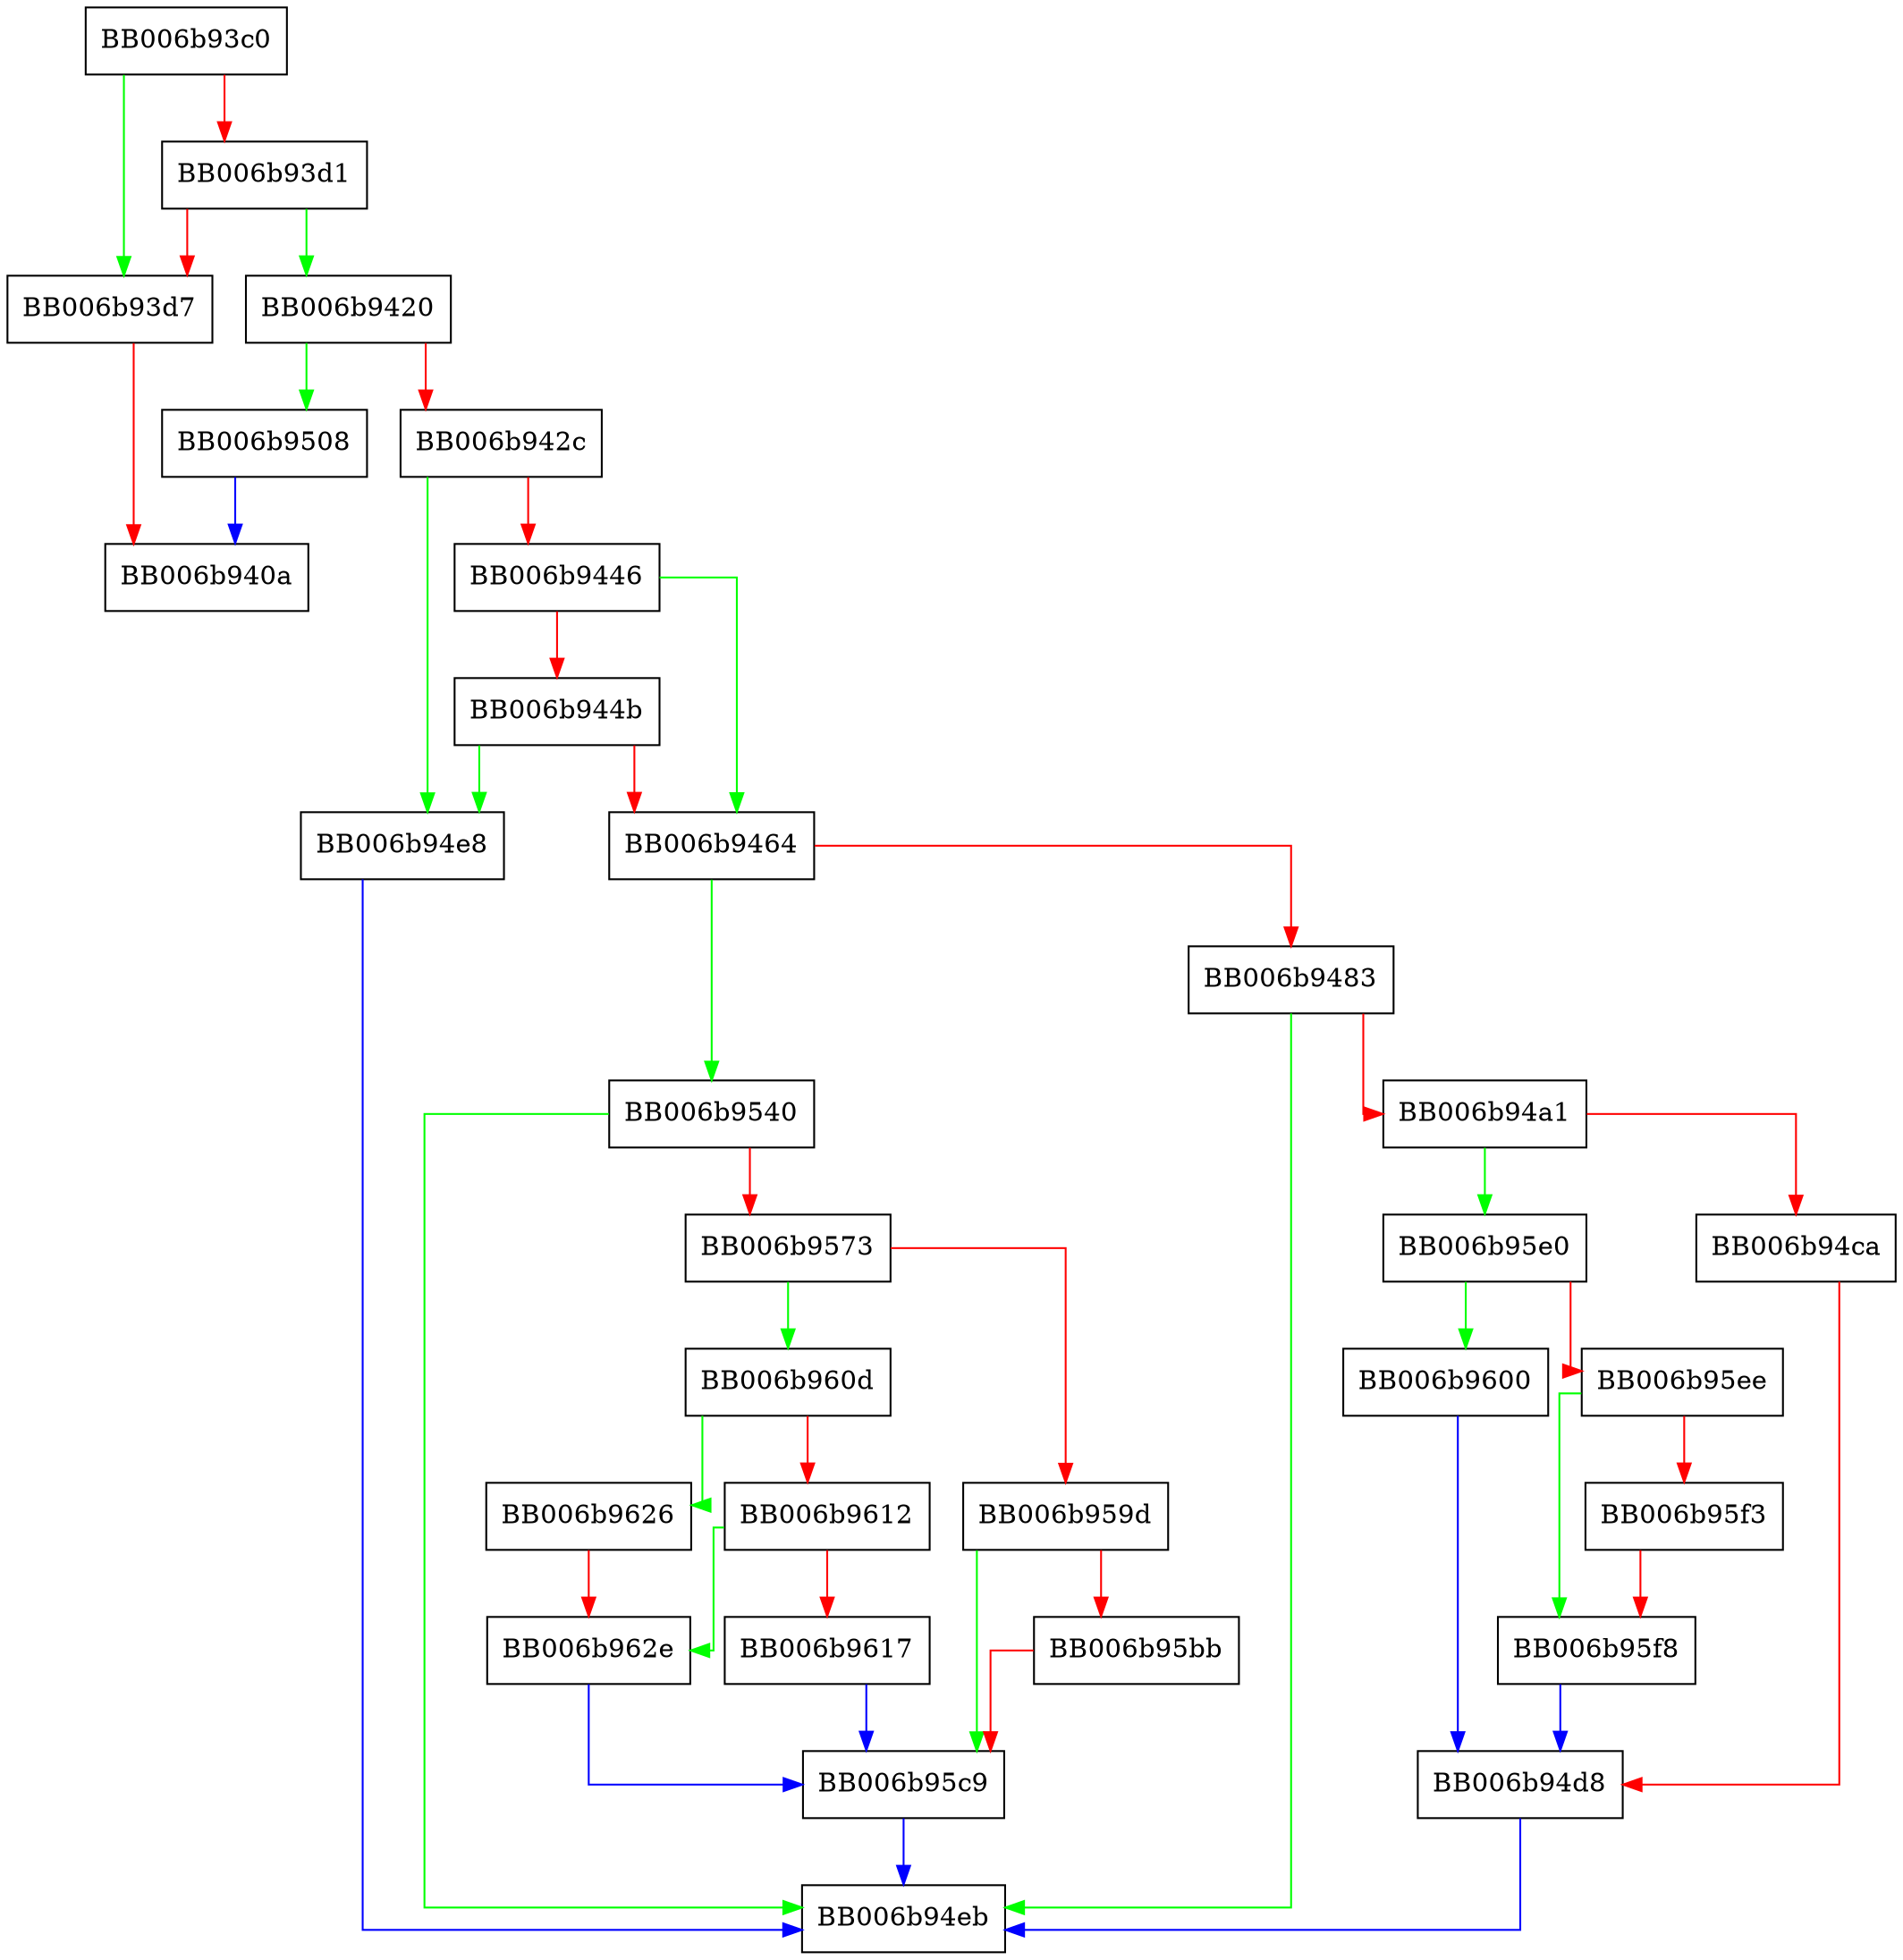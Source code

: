 digraph sm2_to_PrivateKeyInfo_pem_encode {
  node [shape="box"];
  graph [splines=ortho];
  BB006b93c0 -> BB006b93d7 [color="green"];
  BB006b93c0 -> BB006b93d1 [color="red"];
  BB006b93d1 -> BB006b9420 [color="green"];
  BB006b93d1 -> BB006b93d7 [color="red"];
  BB006b93d7 -> BB006b940a [color="red"];
  BB006b9420 -> BB006b9508 [color="green"];
  BB006b9420 -> BB006b942c [color="red"];
  BB006b942c -> BB006b94e8 [color="green"];
  BB006b942c -> BB006b9446 [color="red"];
  BB006b9446 -> BB006b9464 [color="green"];
  BB006b9446 -> BB006b944b [color="red"];
  BB006b944b -> BB006b94e8 [color="green"];
  BB006b944b -> BB006b9464 [color="red"];
  BB006b9464 -> BB006b9540 [color="green"];
  BB006b9464 -> BB006b9483 [color="red"];
  BB006b9483 -> BB006b94eb [color="green"];
  BB006b9483 -> BB006b94a1 [color="red"];
  BB006b94a1 -> BB006b95e0 [color="green"];
  BB006b94a1 -> BB006b94ca [color="red"];
  BB006b94ca -> BB006b94d8 [color="red"];
  BB006b94d8 -> BB006b94eb [color="blue"];
  BB006b94e8 -> BB006b94eb [color="blue"];
  BB006b9508 -> BB006b940a [color="blue"];
  BB006b9540 -> BB006b94eb [color="green"];
  BB006b9540 -> BB006b9573 [color="red"];
  BB006b9573 -> BB006b960d [color="green"];
  BB006b9573 -> BB006b959d [color="red"];
  BB006b959d -> BB006b95c9 [color="green"];
  BB006b959d -> BB006b95bb [color="red"];
  BB006b95bb -> BB006b95c9 [color="red"];
  BB006b95c9 -> BB006b94eb [color="blue"];
  BB006b95e0 -> BB006b9600 [color="green"];
  BB006b95e0 -> BB006b95ee [color="red"];
  BB006b95ee -> BB006b95f8 [color="green"];
  BB006b95ee -> BB006b95f3 [color="red"];
  BB006b95f3 -> BB006b95f8 [color="red"];
  BB006b95f8 -> BB006b94d8 [color="blue"];
  BB006b9600 -> BB006b94d8 [color="blue"];
  BB006b960d -> BB006b9626 [color="green"];
  BB006b960d -> BB006b9612 [color="red"];
  BB006b9612 -> BB006b962e [color="green"];
  BB006b9612 -> BB006b9617 [color="red"];
  BB006b9617 -> BB006b95c9 [color="blue"];
  BB006b9626 -> BB006b962e [color="red"];
  BB006b962e -> BB006b95c9 [color="blue"];
}